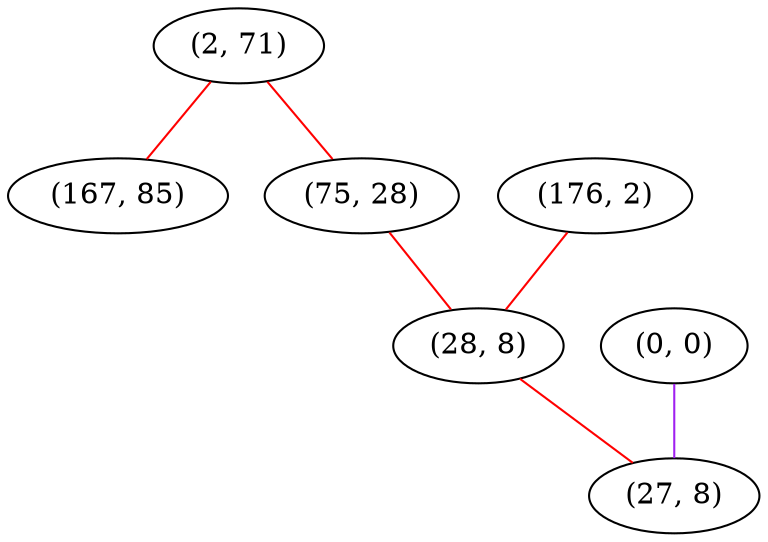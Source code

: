 graph "" {
"(2, 71)";
"(167, 85)";
"(75, 28)";
"(176, 2)";
"(28, 8)";
"(0, 0)";
"(27, 8)";
"(2, 71)" -- "(167, 85)"  [color=red, key=0, weight=1];
"(2, 71)" -- "(75, 28)"  [color=red, key=0, weight=1];
"(75, 28)" -- "(28, 8)"  [color=red, key=0, weight=1];
"(176, 2)" -- "(28, 8)"  [color=red, key=0, weight=1];
"(28, 8)" -- "(27, 8)"  [color=red, key=0, weight=1];
"(0, 0)" -- "(27, 8)"  [color=purple, key=0, weight=4];
}
